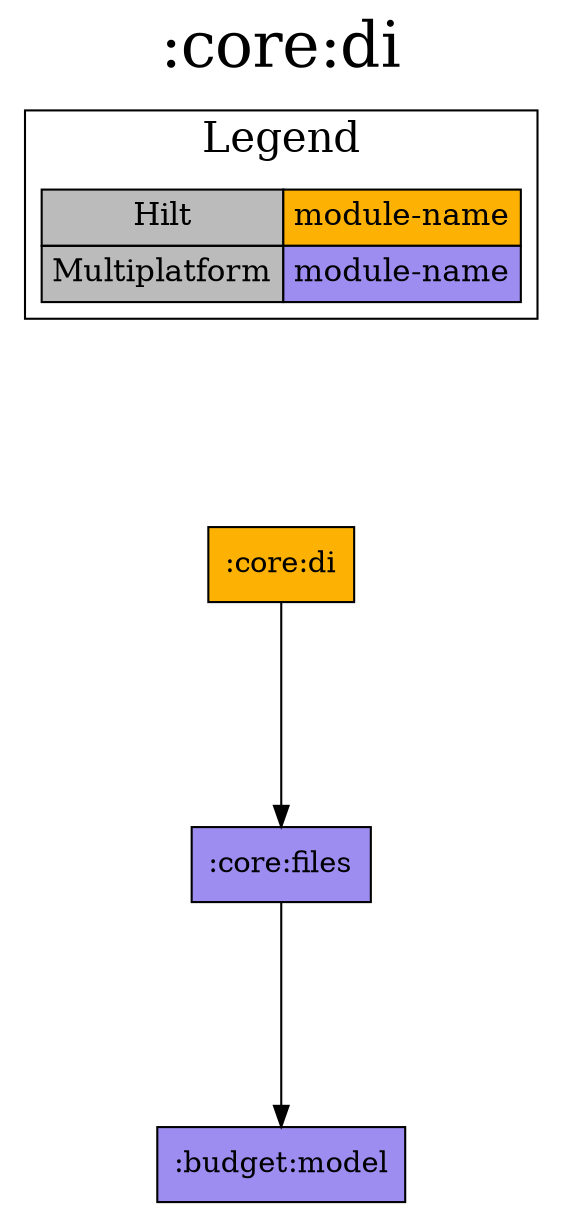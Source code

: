 digraph {
edge ["dir"="forward"]
graph ["dpi"="100","label"=":core:di","labelloc"="t","fontsize"="30","ranksep"="1.5","rankdir"="TB"]
node ["style"="filled"]
":budget:model" ["fillcolor"="#9D8DF1","shape"="box"]
":core:di" ["shape"="box","fillcolor"="#FCB103"]
":core:files" ["fillcolor"="#9D8DF1","shape"="box"]
{
edge ["dir"="none"]
graph ["rank"="same"]
":core:di"
}
":core:di" -> ":core:files"
":core:files" -> ":budget:model"
subgraph "cluster_legend" {
edge ["dir"="none"]
graph ["label"="Legend","fontsize"="20"]
"Legend" ["style"="filled","fillcolor"="#bbbbbb","shape"="none","margin"="0","fontsize"="15","label"=<
<TABLE BORDER="0" CELLBORDER="1" CELLSPACING="0" CELLPADDING="4">
<TR><TD>Hilt</TD><TD BGCOLOR="#FCB103">module-name</TD></TR>
<TR><TD>Multiplatform</TD><TD BGCOLOR="#9D8DF1">module-name</TD></TR>
</TABLE>
>]
} -> ":core:di" ["style"="invis"]
}
